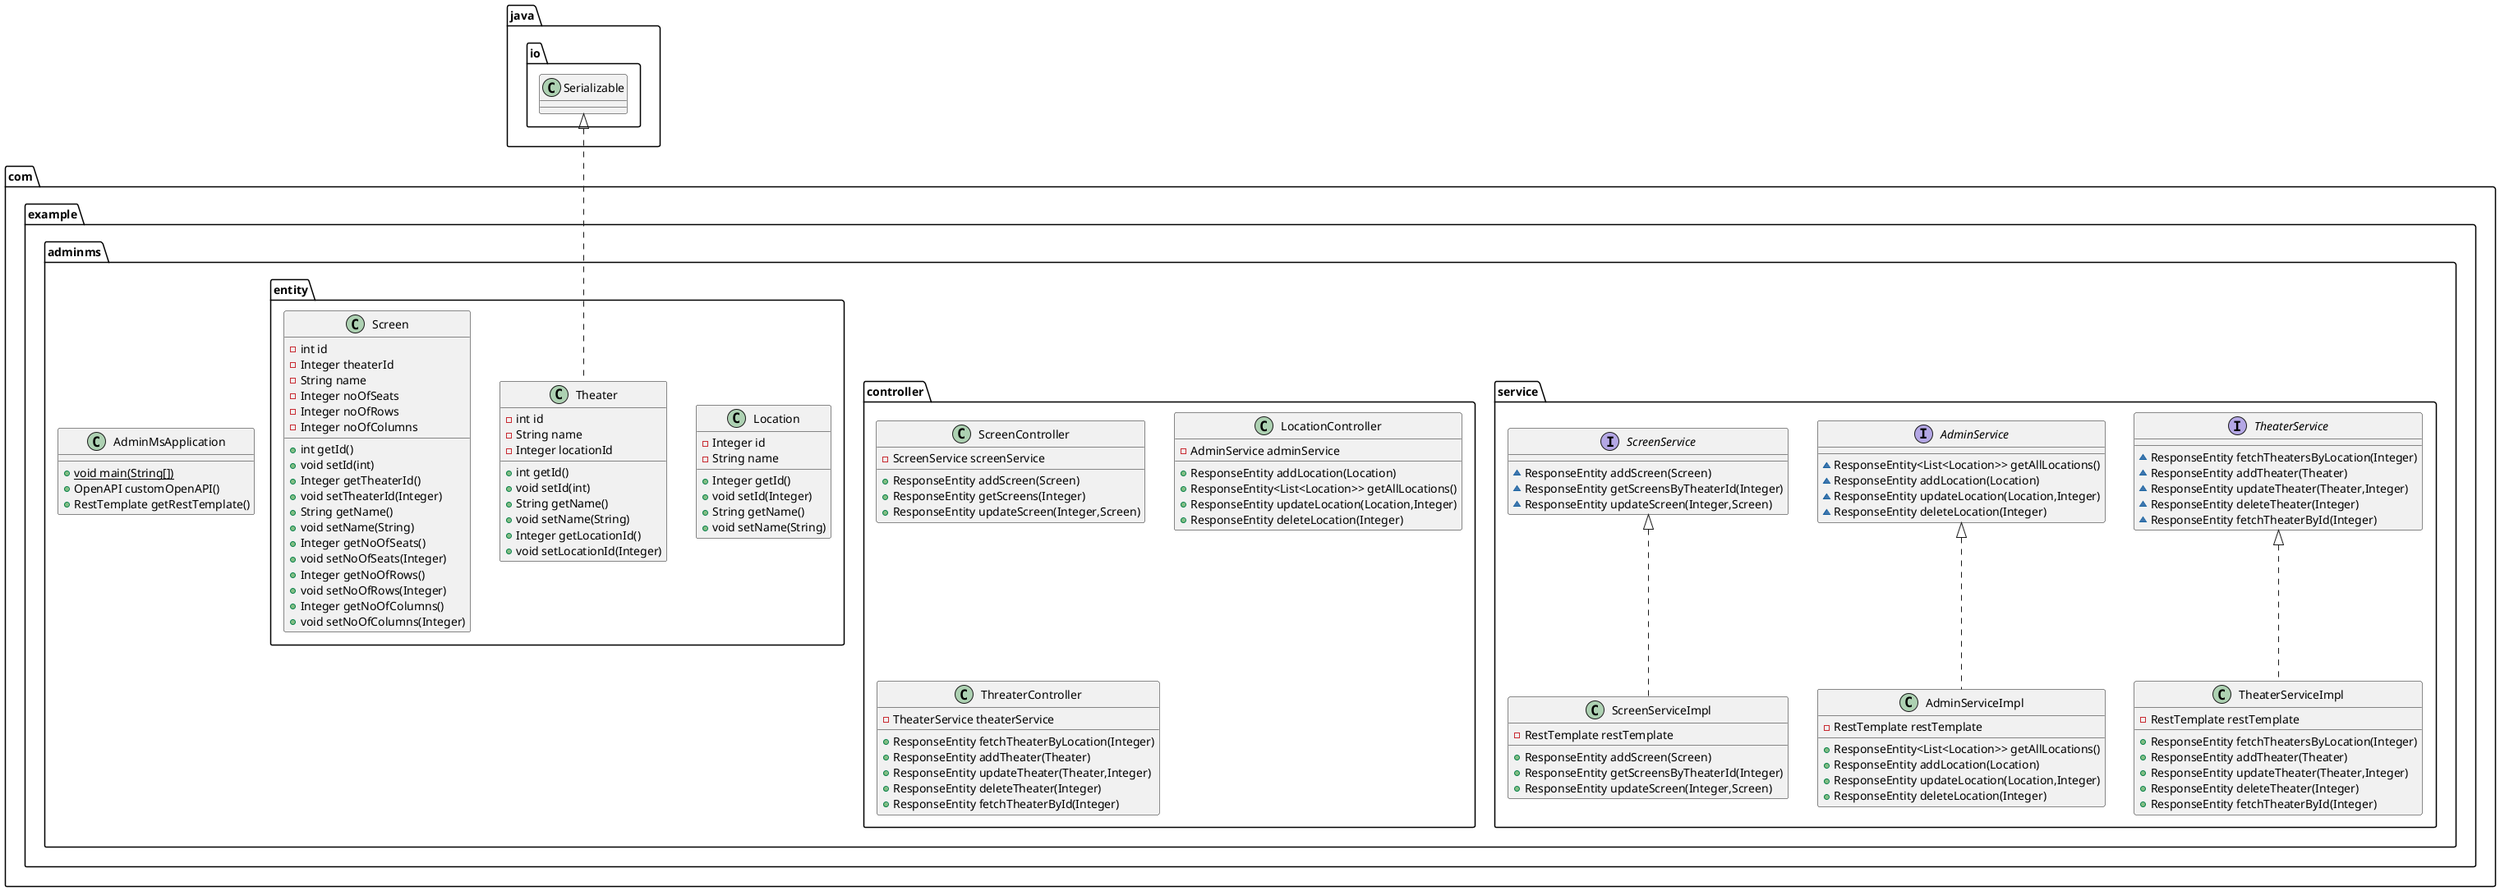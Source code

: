 @startuml
interface com.example.adminms.service.TheaterService {
~ ResponseEntity fetchTheatersByLocation(Integer)
~ ResponseEntity addTheater(Theater)
~ ResponseEntity updateTheater(Theater,Integer)
~ ResponseEntity deleteTheater(Integer)
~ ResponseEntity fetchTheaterById(Integer)
}

interface com.example.adminms.service.AdminService {
~ ResponseEntity<List<Location>> getAllLocations()
~ ResponseEntity addLocation(Location)
~ ResponseEntity updateLocation(Location,Integer)
~ ResponseEntity deleteLocation(Integer)
}

class com.example.adminms.controller.ScreenController {
- ScreenService screenService
+ ResponseEntity addScreen(Screen)
+ ResponseEntity getScreens(Integer)
+ ResponseEntity updateScreen(Integer,Screen)
}


class com.example.adminms.entity.Location {
- Integer id
- String name
+ Integer getId()
+ void setId(Integer)
+ String getName()
+ void setName(String)
}


class com.example.adminms.controller.LocationController {
- AdminService adminService
+ ResponseEntity addLocation(Location)
+ ResponseEntity<List<Location>> getAllLocations()
+ ResponseEntity updateLocation(Location,Integer)
+ ResponseEntity deleteLocation(Integer)
}


class com.example.adminms.service.AdminServiceImpl {
- RestTemplate restTemplate
+ ResponseEntity<List<Location>> getAllLocations()
+ ResponseEntity addLocation(Location)
+ ResponseEntity updateLocation(Location,Integer)
+ ResponseEntity deleteLocation(Integer)
}


class com.example.adminms.AdminMsApplication {
+ {static} void main(String[])
+ OpenAPI customOpenAPI()
+ RestTemplate getRestTemplate()
}

class com.example.adminms.entity.Theater {
- int id
- String name
- Integer locationId
+ int getId()
+ void setId(int)
+ String getName()
+ void setName(String)
+ Integer getLocationId()
+ void setLocationId(Integer)
}


class com.example.adminms.controller.ThreaterController {
- TheaterService theaterService
+ ResponseEntity fetchTheaterByLocation(Integer)
+ ResponseEntity addTheater(Theater)
+ ResponseEntity updateTheater(Theater,Integer)
+ ResponseEntity deleteTheater(Integer)
+ ResponseEntity fetchTheaterById(Integer)
}


class com.example.adminms.service.TheaterServiceImpl {
- RestTemplate restTemplate
+ ResponseEntity fetchTheatersByLocation(Integer)
+ ResponseEntity addTheater(Theater)
+ ResponseEntity updateTheater(Theater,Integer)
+ ResponseEntity deleteTheater(Integer)
+ ResponseEntity fetchTheaterById(Integer)
}


interface com.example.adminms.service.ScreenService {
~ ResponseEntity addScreen(Screen)
~ ResponseEntity getScreensByTheaterId(Integer)
~ ResponseEntity updateScreen(Integer,Screen)
}

class com.example.adminms.entity.Screen {
- int id
- Integer theaterId
- String name
- Integer noOfSeats
- Integer noOfRows
- Integer noOfColumns
+ int getId()
+ void setId(int)
+ Integer getTheaterId()
+ void setTheaterId(Integer)
+ String getName()
+ void setName(String)
+ Integer getNoOfSeats()
+ void setNoOfSeats(Integer)
+ Integer getNoOfRows()
+ void setNoOfRows(Integer)
+ Integer getNoOfColumns()
+ void setNoOfColumns(Integer)
}


class com.example.adminms.service.ScreenServiceImpl {
- RestTemplate restTemplate
+ ResponseEntity addScreen(Screen)
+ ResponseEntity getScreensByTheaterId(Integer)
+ ResponseEntity updateScreen(Integer,Screen)
}




com.example.adminms.service.AdminService <|.. com.example.adminms.service.AdminServiceImpl
java.io.Serializable <|.. com.example.adminms.entity.Theater
com.example.adminms.service.TheaterService <|.. com.example.adminms.service.TheaterServiceImpl
com.example.adminms.service.ScreenService <|.. com.example.adminms.service.ScreenServiceImpl
@enduml